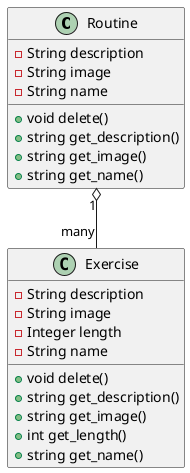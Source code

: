 ------------------------
class_diagram.png

@startuml
Routine "1" o-- "many"  Exercise

class Routine {
	-String description
	-String image
	-String name
	+void delete()
	+string get_description()
	+string get_image()
	+string get_name()
}

class Exercise {
	-String description
	-String image
	-Integer length
	-String name
	+void delete()
	+string get_description()
	+string get_image()
	+int get_length()
	+string get_name()
}
@enduml

PlantUML version 1.2019.11(Sun Sep 22 10:02:15 UTC 2019)
(GPL source distribution)
Java Runtime: Java(TM) SE Runtime Environment
JVM: Java HotSpot(TM) 64-Bit Server VM
Java Version: 1.7.0_25-b15
Operating System: Linux
Default Encoding: UTF-8
Language: en
Country: US

------------------------
